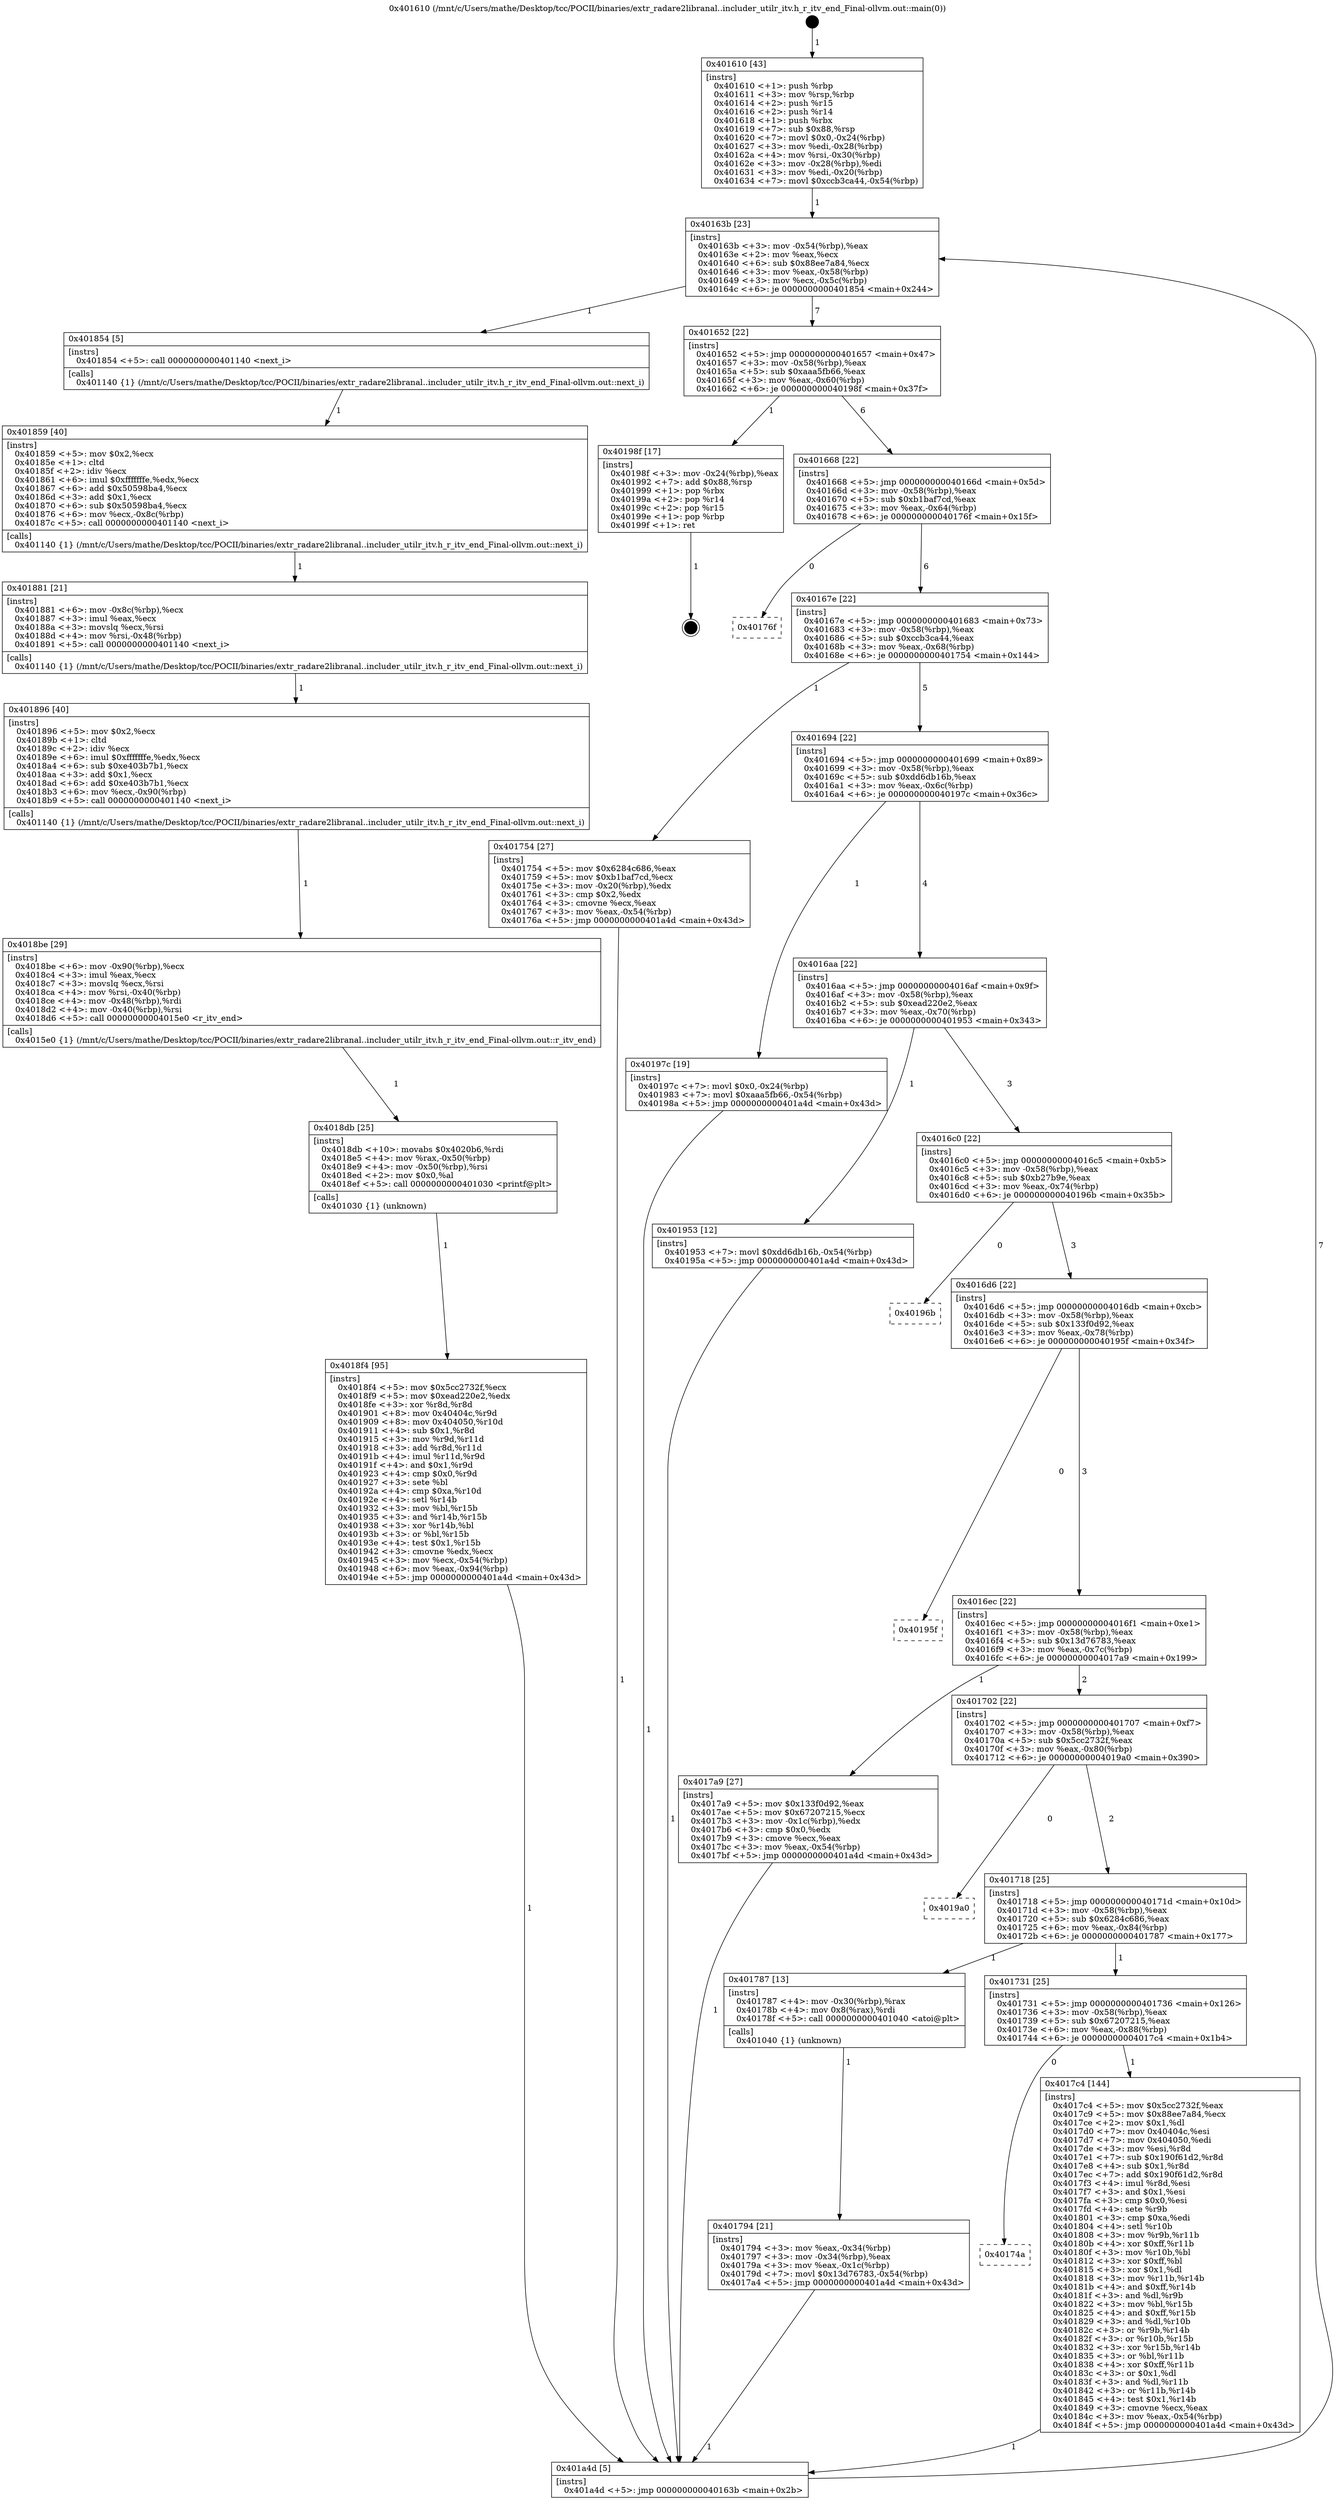 digraph "0x401610" {
  label = "0x401610 (/mnt/c/Users/mathe/Desktop/tcc/POCII/binaries/extr_radare2libranal..includer_utilr_itv.h_r_itv_end_Final-ollvm.out::main(0))"
  labelloc = "t"
  node[shape=record]

  Entry [label="",width=0.3,height=0.3,shape=circle,fillcolor=black,style=filled]
  "0x40163b" [label="{
     0x40163b [23]\l
     | [instrs]\l
     &nbsp;&nbsp;0x40163b \<+3\>: mov -0x54(%rbp),%eax\l
     &nbsp;&nbsp;0x40163e \<+2\>: mov %eax,%ecx\l
     &nbsp;&nbsp;0x401640 \<+6\>: sub $0x88ee7a84,%ecx\l
     &nbsp;&nbsp;0x401646 \<+3\>: mov %eax,-0x58(%rbp)\l
     &nbsp;&nbsp;0x401649 \<+3\>: mov %ecx,-0x5c(%rbp)\l
     &nbsp;&nbsp;0x40164c \<+6\>: je 0000000000401854 \<main+0x244\>\l
  }"]
  "0x401854" [label="{
     0x401854 [5]\l
     | [instrs]\l
     &nbsp;&nbsp;0x401854 \<+5\>: call 0000000000401140 \<next_i\>\l
     | [calls]\l
     &nbsp;&nbsp;0x401140 \{1\} (/mnt/c/Users/mathe/Desktop/tcc/POCII/binaries/extr_radare2libranal..includer_utilr_itv.h_r_itv_end_Final-ollvm.out::next_i)\l
  }"]
  "0x401652" [label="{
     0x401652 [22]\l
     | [instrs]\l
     &nbsp;&nbsp;0x401652 \<+5\>: jmp 0000000000401657 \<main+0x47\>\l
     &nbsp;&nbsp;0x401657 \<+3\>: mov -0x58(%rbp),%eax\l
     &nbsp;&nbsp;0x40165a \<+5\>: sub $0xaaa5fb66,%eax\l
     &nbsp;&nbsp;0x40165f \<+3\>: mov %eax,-0x60(%rbp)\l
     &nbsp;&nbsp;0x401662 \<+6\>: je 000000000040198f \<main+0x37f\>\l
  }"]
  Exit [label="",width=0.3,height=0.3,shape=circle,fillcolor=black,style=filled,peripheries=2]
  "0x40198f" [label="{
     0x40198f [17]\l
     | [instrs]\l
     &nbsp;&nbsp;0x40198f \<+3\>: mov -0x24(%rbp),%eax\l
     &nbsp;&nbsp;0x401992 \<+7\>: add $0x88,%rsp\l
     &nbsp;&nbsp;0x401999 \<+1\>: pop %rbx\l
     &nbsp;&nbsp;0x40199a \<+2\>: pop %r14\l
     &nbsp;&nbsp;0x40199c \<+2\>: pop %r15\l
     &nbsp;&nbsp;0x40199e \<+1\>: pop %rbp\l
     &nbsp;&nbsp;0x40199f \<+1\>: ret\l
  }"]
  "0x401668" [label="{
     0x401668 [22]\l
     | [instrs]\l
     &nbsp;&nbsp;0x401668 \<+5\>: jmp 000000000040166d \<main+0x5d\>\l
     &nbsp;&nbsp;0x40166d \<+3\>: mov -0x58(%rbp),%eax\l
     &nbsp;&nbsp;0x401670 \<+5\>: sub $0xb1baf7cd,%eax\l
     &nbsp;&nbsp;0x401675 \<+3\>: mov %eax,-0x64(%rbp)\l
     &nbsp;&nbsp;0x401678 \<+6\>: je 000000000040176f \<main+0x15f\>\l
  }"]
  "0x4018f4" [label="{
     0x4018f4 [95]\l
     | [instrs]\l
     &nbsp;&nbsp;0x4018f4 \<+5\>: mov $0x5cc2732f,%ecx\l
     &nbsp;&nbsp;0x4018f9 \<+5\>: mov $0xead220e2,%edx\l
     &nbsp;&nbsp;0x4018fe \<+3\>: xor %r8d,%r8d\l
     &nbsp;&nbsp;0x401901 \<+8\>: mov 0x40404c,%r9d\l
     &nbsp;&nbsp;0x401909 \<+8\>: mov 0x404050,%r10d\l
     &nbsp;&nbsp;0x401911 \<+4\>: sub $0x1,%r8d\l
     &nbsp;&nbsp;0x401915 \<+3\>: mov %r9d,%r11d\l
     &nbsp;&nbsp;0x401918 \<+3\>: add %r8d,%r11d\l
     &nbsp;&nbsp;0x40191b \<+4\>: imul %r11d,%r9d\l
     &nbsp;&nbsp;0x40191f \<+4\>: and $0x1,%r9d\l
     &nbsp;&nbsp;0x401923 \<+4\>: cmp $0x0,%r9d\l
     &nbsp;&nbsp;0x401927 \<+3\>: sete %bl\l
     &nbsp;&nbsp;0x40192a \<+4\>: cmp $0xa,%r10d\l
     &nbsp;&nbsp;0x40192e \<+4\>: setl %r14b\l
     &nbsp;&nbsp;0x401932 \<+3\>: mov %bl,%r15b\l
     &nbsp;&nbsp;0x401935 \<+3\>: and %r14b,%r15b\l
     &nbsp;&nbsp;0x401938 \<+3\>: xor %r14b,%bl\l
     &nbsp;&nbsp;0x40193b \<+3\>: or %bl,%r15b\l
     &nbsp;&nbsp;0x40193e \<+4\>: test $0x1,%r15b\l
     &nbsp;&nbsp;0x401942 \<+3\>: cmovne %edx,%ecx\l
     &nbsp;&nbsp;0x401945 \<+3\>: mov %ecx,-0x54(%rbp)\l
     &nbsp;&nbsp;0x401948 \<+6\>: mov %eax,-0x94(%rbp)\l
     &nbsp;&nbsp;0x40194e \<+5\>: jmp 0000000000401a4d \<main+0x43d\>\l
  }"]
  "0x40176f" [label="{
     0x40176f\l
  }", style=dashed]
  "0x40167e" [label="{
     0x40167e [22]\l
     | [instrs]\l
     &nbsp;&nbsp;0x40167e \<+5\>: jmp 0000000000401683 \<main+0x73\>\l
     &nbsp;&nbsp;0x401683 \<+3\>: mov -0x58(%rbp),%eax\l
     &nbsp;&nbsp;0x401686 \<+5\>: sub $0xccb3ca44,%eax\l
     &nbsp;&nbsp;0x40168b \<+3\>: mov %eax,-0x68(%rbp)\l
     &nbsp;&nbsp;0x40168e \<+6\>: je 0000000000401754 \<main+0x144\>\l
  }"]
  "0x4018db" [label="{
     0x4018db [25]\l
     | [instrs]\l
     &nbsp;&nbsp;0x4018db \<+10\>: movabs $0x4020b6,%rdi\l
     &nbsp;&nbsp;0x4018e5 \<+4\>: mov %rax,-0x50(%rbp)\l
     &nbsp;&nbsp;0x4018e9 \<+4\>: mov -0x50(%rbp),%rsi\l
     &nbsp;&nbsp;0x4018ed \<+2\>: mov $0x0,%al\l
     &nbsp;&nbsp;0x4018ef \<+5\>: call 0000000000401030 \<printf@plt\>\l
     | [calls]\l
     &nbsp;&nbsp;0x401030 \{1\} (unknown)\l
  }"]
  "0x401754" [label="{
     0x401754 [27]\l
     | [instrs]\l
     &nbsp;&nbsp;0x401754 \<+5\>: mov $0x6284c686,%eax\l
     &nbsp;&nbsp;0x401759 \<+5\>: mov $0xb1baf7cd,%ecx\l
     &nbsp;&nbsp;0x40175e \<+3\>: mov -0x20(%rbp),%edx\l
     &nbsp;&nbsp;0x401761 \<+3\>: cmp $0x2,%edx\l
     &nbsp;&nbsp;0x401764 \<+3\>: cmovne %ecx,%eax\l
     &nbsp;&nbsp;0x401767 \<+3\>: mov %eax,-0x54(%rbp)\l
     &nbsp;&nbsp;0x40176a \<+5\>: jmp 0000000000401a4d \<main+0x43d\>\l
  }"]
  "0x401694" [label="{
     0x401694 [22]\l
     | [instrs]\l
     &nbsp;&nbsp;0x401694 \<+5\>: jmp 0000000000401699 \<main+0x89\>\l
     &nbsp;&nbsp;0x401699 \<+3\>: mov -0x58(%rbp),%eax\l
     &nbsp;&nbsp;0x40169c \<+5\>: sub $0xdd6db16b,%eax\l
     &nbsp;&nbsp;0x4016a1 \<+3\>: mov %eax,-0x6c(%rbp)\l
     &nbsp;&nbsp;0x4016a4 \<+6\>: je 000000000040197c \<main+0x36c\>\l
  }"]
  "0x401a4d" [label="{
     0x401a4d [5]\l
     | [instrs]\l
     &nbsp;&nbsp;0x401a4d \<+5\>: jmp 000000000040163b \<main+0x2b\>\l
  }"]
  "0x401610" [label="{
     0x401610 [43]\l
     | [instrs]\l
     &nbsp;&nbsp;0x401610 \<+1\>: push %rbp\l
     &nbsp;&nbsp;0x401611 \<+3\>: mov %rsp,%rbp\l
     &nbsp;&nbsp;0x401614 \<+2\>: push %r15\l
     &nbsp;&nbsp;0x401616 \<+2\>: push %r14\l
     &nbsp;&nbsp;0x401618 \<+1\>: push %rbx\l
     &nbsp;&nbsp;0x401619 \<+7\>: sub $0x88,%rsp\l
     &nbsp;&nbsp;0x401620 \<+7\>: movl $0x0,-0x24(%rbp)\l
     &nbsp;&nbsp;0x401627 \<+3\>: mov %edi,-0x28(%rbp)\l
     &nbsp;&nbsp;0x40162a \<+4\>: mov %rsi,-0x30(%rbp)\l
     &nbsp;&nbsp;0x40162e \<+3\>: mov -0x28(%rbp),%edi\l
     &nbsp;&nbsp;0x401631 \<+3\>: mov %edi,-0x20(%rbp)\l
     &nbsp;&nbsp;0x401634 \<+7\>: movl $0xccb3ca44,-0x54(%rbp)\l
  }"]
  "0x4018be" [label="{
     0x4018be [29]\l
     | [instrs]\l
     &nbsp;&nbsp;0x4018be \<+6\>: mov -0x90(%rbp),%ecx\l
     &nbsp;&nbsp;0x4018c4 \<+3\>: imul %eax,%ecx\l
     &nbsp;&nbsp;0x4018c7 \<+3\>: movslq %ecx,%rsi\l
     &nbsp;&nbsp;0x4018ca \<+4\>: mov %rsi,-0x40(%rbp)\l
     &nbsp;&nbsp;0x4018ce \<+4\>: mov -0x48(%rbp),%rdi\l
     &nbsp;&nbsp;0x4018d2 \<+4\>: mov -0x40(%rbp),%rsi\l
     &nbsp;&nbsp;0x4018d6 \<+5\>: call 00000000004015e0 \<r_itv_end\>\l
     | [calls]\l
     &nbsp;&nbsp;0x4015e0 \{1\} (/mnt/c/Users/mathe/Desktop/tcc/POCII/binaries/extr_radare2libranal..includer_utilr_itv.h_r_itv_end_Final-ollvm.out::r_itv_end)\l
  }"]
  "0x40197c" [label="{
     0x40197c [19]\l
     | [instrs]\l
     &nbsp;&nbsp;0x40197c \<+7\>: movl $0x0,-0x24(%rbp)\l
     &nbsp;&nbsp;0x401983 \<+7\>: movl $0xaaa5fb66,-0x54(%rbp)\l
     &nbsp;&nbsp;0x40198a \<+5\>: jmp 0000000000401a4d \<main+0x43d\>\l
  }"]
  "0x4016aa" [label="{
     0x4016aa [22]\l
     | [instrs]\l
     &nbsp;&nbsp;0x4016aa \<+5\>: jmp 00000000004016af \<main+0x9f\>\l
     &nbsp;&nbsp;0x4016af \<+3\>: mov -0x58(%rbp),%eax\l
     &nbsp;&nbsp;0x4016b2 \<+5\>: sub $0xead220e2,%eax\l
     &nbsp;&nbsp;0x4016b7 \<+3\>: mov %eax,-0x70(%rbp)\l
     &nbsp;&nbsp;0x4016ba \<+6\>: je 0000000000401953 \<main+0x343\>\l
  }"]
  "0x401896" [label="{
     0x401896 [40]\l
     | [instrs]\l
     &nbsp;&nbsp;0x401896 \<+5\>: mov $0x2,%ecx\l
     &nbsp;&nbsp;0x40189b \<+1\>: cltd\l
     &nbsp;&nbsp;0x40189c \<+2\>: idiv %ecx\l
     &nbsp;&nbsp;0x40189e \<+6\>: imul $0xfffffffe,%edx,%ecx\l
     &nbsp;&nbsp;0x4018a4 \<+6\>: sub $0xe403b7b1,%ecx\l
     &nbsp;&nbsp;0x4018aa \<+3\>: add $0x1,%ecx\l
     &nbsp;&nbsp;0x4018ad \<+6\>: add $0xe403b7b1,%ecx\l
     &nbsp;&nbsp;0x4018b3 \<+6\>: mov %ecx,-0x90(%rbp)\l
     &nbsp;&nbsp;0x4018b9 \<+5\>: call 0000000000401140 \<next_i\>\l
     | [calls]\l
     &nbsp;&nbsp;0x401140 \{1\} (/mnt/c/Users/mathe/Desktop/tcc/POCII/binaries/extr_radare2libranal..includer_utilr_itv.h_r_itv_end_Final-ollvm.out::next_i)\l
  }"]
  "0x401953" [label="{
     0x401953 [12]\l
     | [instrs]\l
     &nbsp;&nbsp;0x401953 \<+7\>: movl $0xdd6db16b,-0x54(%rbp)\l
     &nbsp;&nbsp;0x40195a \<+5\>: jmp 0000000000401a4d \<main+0x43d\>\l
  }"]
  "0x4016c0" [label="{
     0x4016c0 [22]\l
     | [instrs]\l
     &nbsp;&nbsp;0x4016c0 \<+5\>: jmp 00000000004016c5 \<main+0xb5\>\l
     &nbsp;&nbsp;0x4016c5 \<+3\>: mov -0x58(%rbp),%eax\l
     &nbsp;&nbsp;0x4016c8 \<+5\>: sub $0xb27b9e,%eax\l
     &nbsp;&nbsp;0x4016cd \<+3\>: mov %eax,-0x74(%rbp)\l
     &nbsp;&nbsp;0x4016d0 \<+6\>: je 000000000040196b \<main+0x35b\>\l
  }"]
  "0x401881" [label="{
     0x401881 [21]\l
     | [instrs]\l
     &nbsp;&nbsp;0x401881 \<+6\>: mov -0x8c(%rbp),%ecx\l
     &nbsp;&nbsp;0x401887 \<+3\>: imul %eax,%ecx\l
     &nbsp;&nbsp;0x40188a \<+3\>: movslq %ecx,%rsi\l
     &nbsp;&nbsp;0x40188d \<+4\>: mov %rsi,-0x48(%rbp)\l
     &nbsp;&nbsp;0x401891 \<+5\>: call 0000000000401140 \<next_i\>\l
     | [calls]\l
     &nbsp;&nbsp;0x401140 \{1\} (/mnt/c/Users/mathe/Desktop/tcc/POCII/binaries/extr_radare2libranal..includer_utilr_itv.h_r_itv_end_Final-ollvm.out::next_i)\l
  }"]
  "0x40196b" [label="{
     0x40196b\l
  }", style=dashed]
  "0x4016d6" [label="{
     0x4016d6 [22]\l
     | [instrs]\l
     &nbsp;&nbsp;0x4016d6 \<+5\>: jmp 00000000004016db \<main+0xcb\>\l
     &nbsp;&nbsp;0x4016db \<+3\>: mov -0x58(%rbp),%eax\l
     &nbsp;&nbsp;0x4016de \<+5\>: sub $0x133f0d92,%eax\l
     &nbsp;&nbsp;0x4016e3 \<+3\>: mov %eax,-0x78(%rbp)\l
     &nbsp;&nbsp;0x4016e6 \<+6\>: je 000000000040195f \<main+0x34f\>\l
  }"]
  "0x401859" [label="{
     0x401859 [40]\l
     | [instrs]\l
     &nbsp;&nbsp;0x401859 \<+5\>: mov $0x2,%ecx\l
     &nbsp;&nbsp;0x40185e \<+1\>: cltd\l
     &nbsp;&nbsp;0x40185f \<+2\>: idiv %ecx\l
     &nbsp;&nbsp;0x401861 \<+6\>: imul $0xfffffffe,%edx,%ecx\l
     &nbsp;&nbsp;0x401867 \<+6\>: add $0x50598ba4,%ecx\l
     &nbsp;&nbsp;0x40186d \<+3\>: add $0x1,%ecx\l
     &nbsp;&nbsp;0x401870 \<+6\>: sub $0x50598ba4,%ecx\l
     &nbsp;&nbsp;0x401876 \<+6\>: mov %ecx,-0x8c(%rbp)\l
     &nbsp;&nbsp;0x40187c \<+5\>: call 0000000000401140 \<next_i\>\l
     | [calls]\l
     &nbsp;&nbsp;0x401140 \{1\} (/mnt/c/Users/mathe/Desktop/tcc/POCII/binaries/extr_radare2libranal..includer_utilr_itv.h_r_itv_end_Final-ollvm.out::next_i)\l
  }"]
  "0x40195f" [label="{
     0x40195f\l
  }", style=dashed]
  "0x4016ec" [label="{
     0x4016ec [22]\l
     | [instrs]\l
     &nbsp;&nbsp;0x4016ec \<+5\>: jmp 00000000004016f1 \<main+0xe1\>\l
     &nbsp;&nbsp;0x4016f1 \<+3\>: mov -0x58(%rbp),%eax\l
     &nbsp;&nbsp;0x4016f4 \<+5\>: sub $0x13d76783,%eax\l
     &nbsp;&nbsp;0x4016f9 \<+3\>: mov %eax,-0x7c(%rbp)\l
     &nbsp;&nbsp;0x4016fc \<+6\>: je 00000000004017a9 \<main+0x199\>\l
  }"]
  "0x40174a" [label="{
     0x40174a\l
  }", style=dashed]
  "0x4017a9" [label="{
     0x4017a9 [27]\l
     | [instrs]\l
     &nbsp;&nbsp;0x4017a9 \<+5\>: mov $0x133f0d92,%eax\l
     &nbsp;&nbsp;0x4017ae \<+5\>: mov $0x67207215,%ecx\l
     &nbsp;&nbsp;0x4017b3 \<+3\>: mov -0x1c(%rbp),%edx\l
     &nbsp;&nbsp;0x4017b6 \<+3\>: cmp $0x0,%edx\l
     &nbsp;&nbsp;0x4017b9 \<+3\>: cmove %ecx,%eax\l
     &nbsp;&nbsp;0x4017bc \<+3\>: mov %eax,-0x54(%rbp)\l
     &nbsp;&nbsp;0x4017bf \<+5\>: jmp 0000000000401a4d \<main+0x43d\>\l
  }"]
  "0x401702" [label="{
     0x401702 [22]\l
     | [instrs]\l
     &nbsp;&nbsp;0x401702 \<+5\>: jmp 0000000000401707 \<main+0xf7\>\l
     &nbsp;&nbsp;0x401707 \<+3\>: mov -0x58(%rbp),%eax\l
     &nbsp;&nbsp;0x40170a \<+5\>: sub $0x5cc2732f,%eax\l
     &nbsp;&nbsp;0x40170f \<+3\>: mov %eax,-0x80(%rbp)\l
     &nbsp;&nbsp;0x401712 \<+6\>: je 00000000004019a0 \<main+0x390\>\l
  }"]
  "0x4017c4" [label="{
     0x4017c4 [144]\l
     | [instrs]\l
     &nbsp;&nbsp;0x4017c4 \<+5\>: mov $0x5cc2732f,%eax\l
     &nbsp;&nbsp;0x4017c9 \<+5\>: mov $0x88ee7a84,%ecx\l
     &nbsp;&nbsp;0x4017ce \<+2\>: mov $0x1,%dl\l
     &nbsp;&nbsp;0x4017d0 \<+7\>: mov 0x40404c,%esi\l
     &nbsp;&nbsp;0x4017d7 \<+7\>: mov 0x404050,%edi\l
     &nbsp;&nbsp;0x4017de \<+3\>: mov %esi,%r8d\l
     &nbsp;&nbsp;0x4017e1 \<+7\>: sub $0x190f61d2,%r8d\l
     &nbsp;&nbsp;0x4017e8 \<+4\>: sub $0x1,%r8d\l
     &nbsp;&nbsp;0x4017ec \<+7\>: add $0x190f61d2,%r8d\l
     &nbsp;&nbsp;0x4017f3 \<+4\>: imul %r8d,%esi\l
     &nbsp;&nbsp;0x4017f7 \<+3\>: and $0x1,%esi\l
     &nbsp;&nbsp;0x4017fa \<+3\>: cmp $0x0,%esi\l
     &nbsp;&nbsp;0x4017fd \<+4\>: sete %r9b\l
     &nbsp;&nbsp;0x401801 \<+3\>: cmp $0xa,%edi\l
     &nbsp;&nbsp;0x401804 \<+4\>: setl %r10b\l
     &nbsp;&nbsp;0x401808 \<+3\>: mov %r9b,%r11b\l
     &nbsp;&nbsp;0x40180b \<+4\>: xor $0xff,%r11b\l
     &nbsp;&nbsp;0x40180f \<+3\>: mov %r10b,%bl\l
     &nbsp;&nbsp;0x401812 \<+3\>: xor $0xff,%bl\l
     &nbsp;&nbsp;0x401815 \<+3\>: xor $0x1,%dl\l
     &nbsp;&nbsp;0x401818 \<+3\>: mov %r11b,%r14b\l
     &nbsp;&nbsp;0x40181b \<+4\>: and $0xff,%r14b\l
     &nbsp;&nbsp;0x40181f \<+3\>: and %dl,%r9b\l
     &nbsp;&nbsp;0x401822 \<+3\>: mov %bl,%r15b\l
     &nbsp;&nbsp;0x401825 \<+4\>: and $0xff,%r15b\l
     &nbsp;&nbsp;0x401829 \<+3\>: and %dl,%r10b\l
     &nbsp;&nbsp;0x40182c \<+3\>: or %r9b,%r14b\l
     &nbsp;&nbsp;0x40182f \<+3\>: or %r10b,%r15b\l
     &nbsp;&nbsp;0x401832 \<+3\>: xor %r15b,%r14b\l
     &nbsp;&nbsp;0x401835 \<+3\>: or %bl,%r11b\l
     &nbsp;&nbsp;0x401838 \<+4\>: xor $0xff,%r11b\l
     &nbsp;&nbsp;0x40183c \<+3\>: or $0x1,%dl\l
     &nbsp;&nbsp;0x40183f \<+3\>: and %dl,%r11b\l
     &nbsp;&nbsp;0x401842 \<+3\>: or %r11b,%r14b\l
     &nbsp;&nbsp;0x401845 \<+4\>: test $0x1,%r14b\l
     &nbsp;&nbsp;0x401849 \<+3\>: cmovne %ecx,%eax\l
     &nbsp;&nbsp;0x40184c \<+3\>: mov %eax,-0x54(%rbp)\l
     &nbsp;&nbsp;0x40184f \<+5\>: jmp 0000000000401a4d \<main+0x43d\>\l
  }"]
  "0x4019a0" [label="{
     0x4019a0\l
  }", style=dashed]
  "0x401718" [label="{
     0x401718 [25]\l
     | [instrs]\l
     &nbsp;&nbsp;0x401718 \<+5\>: jmp 000000000040171d \<main+0x10d\>\l
     &nbsp;&nbsp;0x40171d \<+3\>: mov -0x58(%rbp),%eax\l
     &nbsp;&nbsp;0x401720 \<+5\>: sub $0x6284c686,%eax\l
     &nbsp;&nbsp;0x401725 \<+6\>: mov %eax,-0x84(%rbp)\l
     &nbsp;&nbsp;0x40172b \<+6\>: je 0000000000401787 \<main+0x177\>\l
  }"]
  "0x401794" [label="{
     0x401794 [21]\l
     | [instrs]\l
     &nbsp;&nbsp;0x401794 \<+3\>: mov %eax,-0x34(%rbp)\l
     &nbsp;&nbsp;0x401797 \<+3\>: mov -0x34(%rbp),%eax\l
     &nbsp;&nbsp;0x40179a \<+3\>: mov %eax,-0x1c(%rbp)\l
     &nbsp;&nbsp;0x40179d \<+7\>: movl $0x13d76783,-0x54(%rbp)\l
     &nbsp;&nbsp;0x4017a4 \<+5\>: jmp 0000000000401a4d \<main+0x43d\>\l
  }"]
  "0x401787" [label="{
     0x401787 [13]\l
     | [instrs]\l
     &nbsp;&nbsp;0x401787 \<+4\>: mov -0x30(%rbp),%rax\l
     &nbsp;&nbsp;0x40178b \<+4\>: mov 0x8(%rax),%rdi\l
     &nbsp;&nbsp;0x40178f \<+5\>: call 0000000000401040 \<atoi@plt\>\l
     | [calls]\l
     &nbsp;&nbsp;0x401040 \{1\} (unknown)\l
  }"]
  "0x401731" [label="{
     0x401731 [25]\l
     | [instrs]\l
     &nbsp;&nbsp;0x401731 \<+5\>: jmp 0000000000401736 \<main+0x126\>\l
     &nbsp;&nbsp;0x401736 \<+3\>: mov -0x58(%rbp),%eax\l
     &nbsp;&nbsp;0x401739 \<+5\>: sub $0x67207215,%eax\l
     &nbsp;&nbsp;0x40173e \<+6\>: mov %eax,-0x88(%rbp)\l
     &nbsp;&nbsp;0x401744 \<+6\>: je 00000000004017c4 \<main+0x1b4\>\l
  }"]
  Entry -> "0x401610" [label=" 1"]
  "0x40163b" -> "0x401854" [label=" 1"]
  "0x40163b" -> "0x401652" [label=" 7"]
  "0x40198f" -> Exit [label=" 1"]
  "0x401652" -> "0x40198f" [label=" 1"]
  "0x401652" -> "0x401668" [label=" 6"]
  "0x40197c" -> "0x401a4d" [label=" 1"]
  "0x401668" -> "0x40176f" [label=" 0"]
  "0x401668" -> "0x40167e" [label=" 6"]
  "0x401953" -> "0x401a4d" [label=" 1"]
  "0x40167e" -> "0x401754" [label=" 1"]
  "0x40167e" -> "0x401694" [label=" 5"]
  "0x401754" -> "0x401a4d" [label=" 1"]
  "0x401610" -> "0x40163b" [label=" 1"]
  "0x401a4d" -> "0x40163b" [label=" 7"]
  "0x4018f4" -> "0x401a4d" [label=" 1"]
  "0x401694" -> "0x40197c" [label=" 1"]
  "0x401694" -> "0x4016aa" [label=" 4"]
  "0x4018db" -> "0x4018f4" [label=" 1"]
  "0x4016aa" -> "0x401953" [label=" 1"]
  "0x4016aa" -> "0x4016c0" [label=" 3"]
  "0x4018be" -> "0x4018db" [label=" 1"]
  "0x4016c0" -> "0x40196b" [label=" 0"]
  "0x4016c0" -> "0x4016d6" [label=" 3"]
  "0x401896" -> "0x4018be" [label=" 1"]
  "0x4016d6" -> "0x40195f" [label=" 0"]
  "0x4016d6" -> "0x4016ec" [label=" 3"]
  "0x401881" -> "0x401896" [label=" 1"]
  "0x4016ec" -> "0x4017a9" [label=" 1"]
  "0x4016ec" -> "0x401702" [label=" 2"]
  "0x401859" -> "0x401881" [label=" 1"]
  "0x401702" -> "0x4019a0" [label=" 0"]
  "0x401702" -> "0x401718" [label=" 2"]
  "0x401854" -> "0x401859" [label=" 1"]
  "0x401718" -> "0x401787" [label=" 1"]
  "0x401718" -> "0x401731" [label=" 1"]
  "0x401787" -> "0x401794" [label=" 1"]
  "0x401794" -> "0x401a4d" [label=" 1"]
  "0x4017a9" -> "0x401a4d" [label=" 1"]
  "0x4017c4" -> "0x401a4d" [label=" 1"]
  "0x401731" -> "0x4017c4" [label=" 1"]
  "0x401731" -> "0x40174a" [label=" 0"]
}

